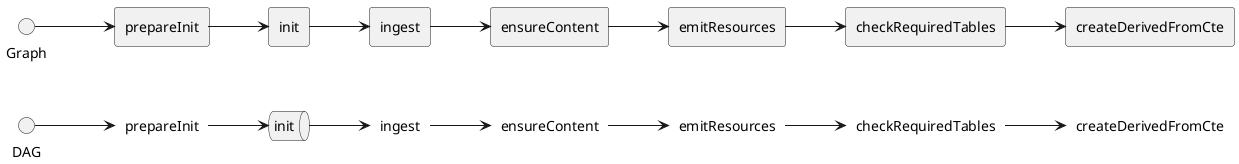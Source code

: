 @startuml
left to right direction
label dagprepareInit as "prepareInit"
queue daginit as "init"
label dagingest as "ingest"
label dagensureContent as "ensureContent"
label dagemitResources as "emitResources"
label dagcheckRequiredTables as "checkRequiredTables"
label dagcreateDerivedFromCte as "createDerivedFromCte"
rectangle gprepareInit as "prepareInit"
rectangle ginit as "init"
rectangle gingest as "ingest"
rectangle gensureContent as "ensureContent"
rectangle gemitResources as "emitResources"
rectangle gcheckRequiredTables as "checkRequiredTables"
rectangle gcreateDerivedFromCte as "createDerivedFromCte"
DAG --> dagprepareInit
dagprepareInit --> daginit
daginit --> dagingest
dagingest --> dagensureContent
dagensureContent --> dagemitResources
dagemitResources --> dagcheckRequiredTables
dagcheckRequiredTables --> dagcreateDerivedFromCte
Graph --> gprepareInit
gprepareInit --> ginit
ginit --> gingest
gingest --> gensureContent
gensureContent --> gemitResources
gemitResources --> gcheckRequiredTables
gcheckRequiredTables --> gcreateDerivedFromCte
@enduml